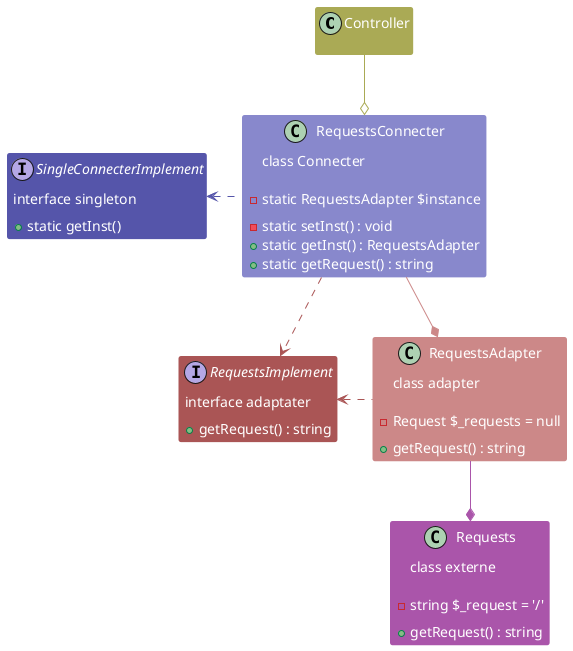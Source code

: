@startuml

class Controller #AA5;line:AA5;text:white

interface SingleConnecterImplement #55A;line:55A;text:white {
    interface singleton

    +static getInst()
}

class RequestsConnecter #88C;line:88C;text:white {
    class Connecter

    -static RequestsAdapter $instance
    -static setInst() : void
    +static getInst() : RequestsAdapter
    +static getRequest() : string
}
SingleConnecterImplement <. RequestsConnecter #line:55A;
Controller ==o RequestsConnecter #line:AA5;

interface RequestsImplement #A55;line:A55;text:white {
    interface adaptater

    +getRequest() : string
}
RequestsConnecter ..> RequestsImplement #line:A55;

class RequestsAdapter #C88;line:C88;text:white {
    class adapter

    -Request $_requests = null
    +getRequest() : string
}
RequestsImplement <. RequestsAdapter #line:A55;
RequestsConnecter ==* RequestsAdapter #line:C88;

class Requests #A5A;line:A5A;text:white {
    class externe

    -string $_request = '/'
    +getRequest() : string
}
RequestsAdapter ==* Requests #line:A5A;

@enduml
